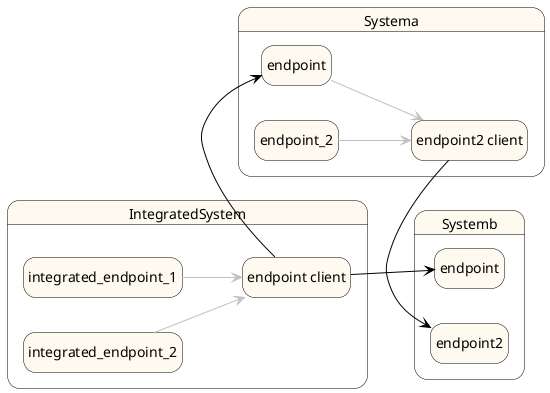 ''''''''''''''''''''''''''''''''''''''''''
''                                      ''
''  AUTOGENERATED CODE -- DO NOT EDIT!  ''
''                                      ''
''''''''''''''''''''''''''''''''''''''''''

@startuml
left to right direction
scale max 16384 height
hide empty description
skinparam state {
  BackgroundColor FloralWhite
  BorderColor Black
  ArrowColor Crimson
}
state "IntegratedSystem" as X_0 <<highlight>> {
  state "endpoint client" as _0 <<highlight>>
  state "integrated_endpoint_1" as _1 <<highlight>>
  state "integrated_endpoint_2" as _2 <<highlight>>
}
state "Systema" as X_1 {
  state "endpoint" as _3
  state "endpoint2 client" as _4
  state "endpoint_2" as _5
}
state "Systemb" as X_2 {
  state "endpoint" as _6
  state "endpoint2" as _7
}
_1 -[#silver]-> _0
_0 -[#black]> _3
_2 -[#silver]-> _0
_0 -[#black]> _6
_3 -[#silver]-> _4
_4 -[#black]> _7
_5 -[#silver]-> _4
@enduml